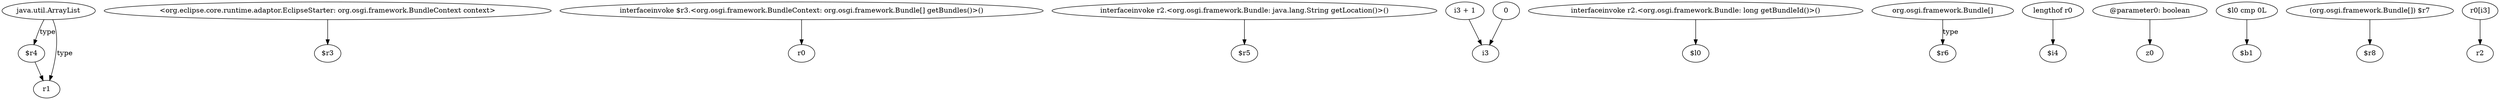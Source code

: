 digraph g {
0[label="java.util.ArrayList"]
1[label="$r4"]
0->1[label="type"]
2[label="<org.eclipse.core.runtime.adaptor.EclipseStarter: org.osgi.framework.BundleContext context>"]
3[label="$r3"]
2->3[label=""]
4[label="interfaceinvoke $r3.<org.osgi.framework.BundleContext: org.osgi.framework.Bundle[] getBundles()>()"]
5[label="r0"]
4->5[label=""]
6[label="r1"]
1->6[label=""]
7[label="interfaceinvoke r2.<org.osgi.framework.Bundle: java.lang.String getLocation()>()"]
8[label="$r5"]
7->8[label=""]
9[label="i3 + 1"]
10[label="i3"]
9->10[label=""]
11[label="interfaceinvoke r2.<org.osgi.framework.Bundle: long getBundleId()>()"]
12[label="$l0"]
11->12[label=""]
13[label="org.osgi.framework.Bundle[]"]
14[label="$r6"]
13->14[label="type"]
15[label="lengthof r0"]
16[label="$i4"]
15->16[label=""]
17[label="@parameter0: boolean"]
18[label="z0"]
17->18[label=""]
19[label="$l0 cmp 0L"]
20[label="$b1"]
19->20[label=""]
0->6[label="type"]
21[label="(org.osgi.framework.Bundle[]) $r7"]
22[label="$r8"]
21->22[label=""]
23[label="0"]
23->10[label=""]
24[label="r0[i3]"]
25[label="r2"]
24->25[label=""]
}